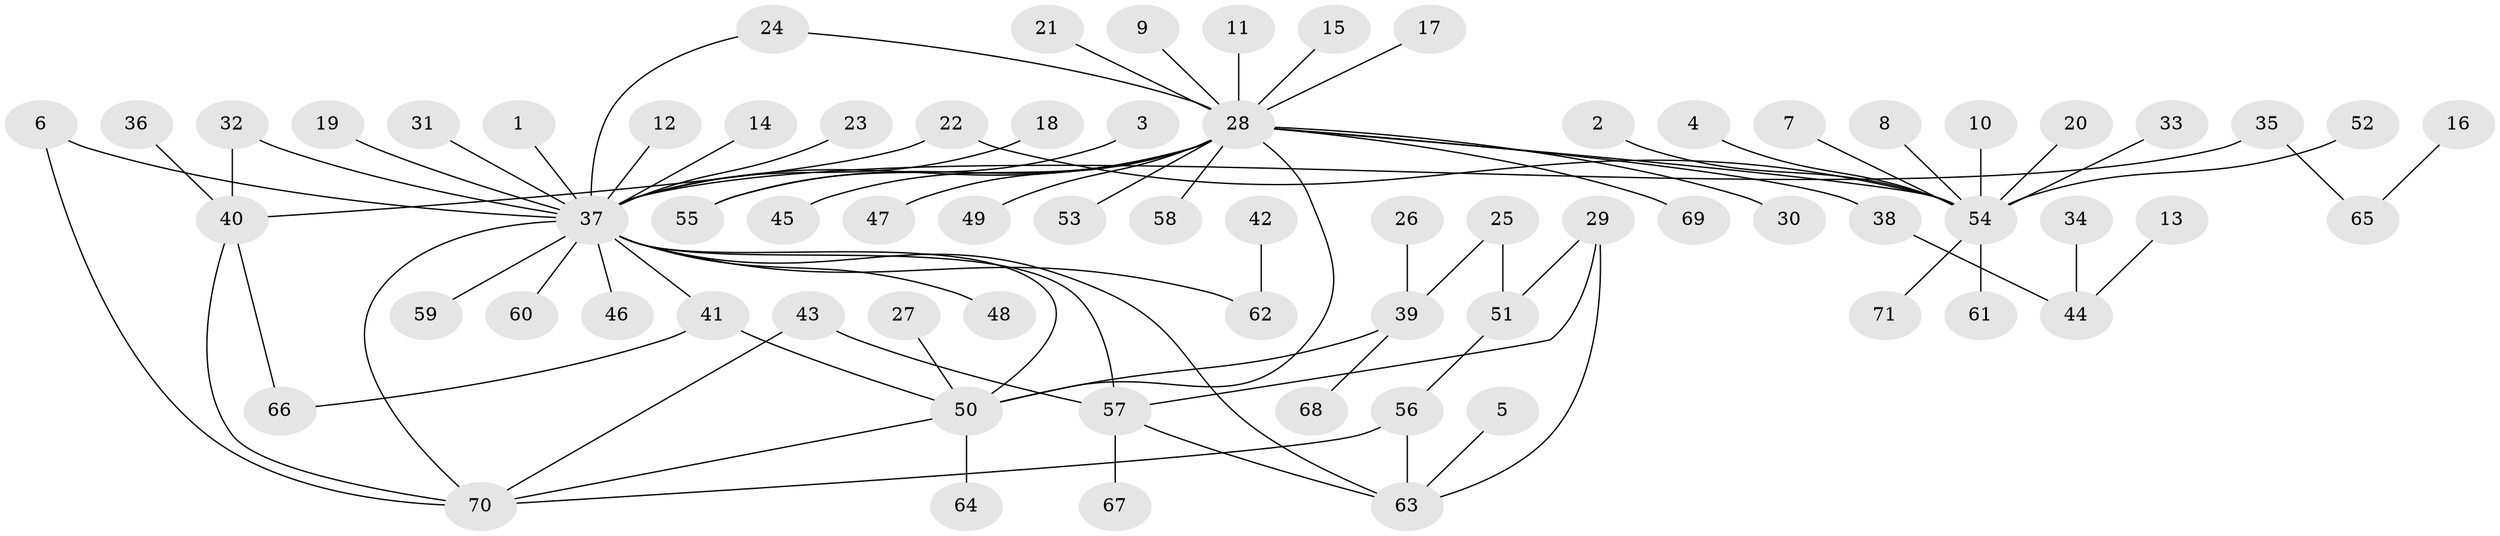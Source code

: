 // original degree distribution, {4: 0.056338028169014086, 18: 0.007042253521126761, 1: 0.5915492957746479, 27: 0.007042253521126761, 6: 0.028169014084507043, 13: 0.007042253521126761, 8: 0.014084507042253521, 5: 0.02112676056338028, 2: 0.176056338028169, 3: 0.09154929577464789}
// Generated by graph-tools (version 1.1) at 2025/50/03/09/25 03:50:00]
// undirected, 71 vertices, 84 edges
graph export_dot {
graph [start="1"]
  node [color=gray90,style=filled];
  1;
  2;
  3;
  4;
  5;
  6;
  7;
  8;
  9;
  10;
  11;
  12;
  13;
  14;
  15;
  16;
  17;
  18;
  19;
  20;
  21;
  22;
  23;
  24;
  25;
  26;
  27;
  28;
  29;
  30;
  31;
  32;
  33;
  34;
  35;
  36;
  37;
  38;
  39;
  40;
  41;
  42;
  43;
  44;
  45;
  46;
  47;
  48;
  49;
  50;
  51;
  52;
  53;
  54;
  55;
  56;
  57;
  58;
  59;
  60;
  61;
  62;
  63;
  64;
  65;
  66;
  67;
  68;
  69;
  70;
  71;
  1 -- 37 [weight=1.0];
  2 -- 54 [weight=1.0];
  3 -- 55 [weight=1.0];
  4 -- 54 [weight=1.0];
  5 -- 63 [weight=1.0];
  6 -- 37 [weight=1.0];
  6 -- 70 [weight=1.0];
  7 -- 54 [weight=1.0];
  8 -- 54 [weight=1.0];
  9 -- 28 [weight=1.0];
  10 -- 54 [weight=1.0];
  11 -- 28 [weight=1.0];
  12 -- 37 [weight=1.0];
  13 -- 44 [weight=1.0];
  14 -- 37 [weight=1.0];
  15 -- 28 [weight=1.0];
  16 -- 65 [weight=1.0];
  17 -- 28 [weight=1.0];
  18 -- 37 [weight=1.0];
  19 -- 37 [weight=1.0];
  20 -- 54 [weight=1.0];
  21 -- 28 [weight=1.0];
  22 -- 40 [weight=1.0];
  22 -- 54 [weight=1.0];
  23 -- 37 [weight=1.0];
  24 -- 28 [weight=1.0];
  24 -- 37 [weight=1.0];
  25 -- 39 [weight=1.0];
  25 -- 51 [weight=1.0];
  26 -- 39 [weight=1.0];
  27 -- 50 [weight=1.0];
  28 -- 30 [weight=1.0];
  28 -- 37 [weight=1.0];
  28 -- 38 [weight=1.0];
  28 -- 45 [weight=1.0];
  28 -- 47 [weight=1.0];
  28 -- 49 [weight=1.0];
  28 -- 50 [weight=1.0];
  28 -- 53 [weight=1.0];
  28 -- 54 [weight=1.0];
  28 -- 55 [weight=1.0];
  28 -- 58 [weight=1.0];
  28 -- 69 [weight=1.0];
  29 -- 51 [weight=1.0];
  29 -- 57 [weight=1.0];
  29 -- 63 [weight=1.0];
  31 -- 37 [weight=1.0];
  32 -- 37 [weight=1.0];
  32 -- 40 [weight=1.0];
  33 -- 54 [weight=1.0];
  34 -- 44 [weight=1.0];
  35 -- 37 [weight=1.0];
  35 -- 65 [weight=1.0];
  36 -- 40 [weight=1.0];
  37 -- 41 [weight=1.0];
  37 -- 46 [weight=1.0];
  37 -- 48 [weight=1.0];
  37 -- 50 [weight=1.0];
  37 -- 57 [weight=1.0];
  37 -- 59 [weight=1.0];
  37 -- 60 [weight=1.0];
  37 -- 62 [weight=1.0];
  37 -- 63 [weight=1.0];
  37 -- 70 [weight=1.0];
  38 -- 44 [weight=1.0];
  39 -- 50 [weight=1.0];
  39 -- 68 [weight=1.0];
  40 -- 66 [weight=1.0];
  40 -- 70 [weight=1.0];
  41 -- 50 [weight=1.0];
  41 -- 66 [weight=1.0];
  42 -- 62 [weight=1.0];
  43 -- 57 [weight=1.0];
  43 -- 70 [weight=1.0];
  50 -- 64 [weight=1.0];
  50 -- 70 [weight=1.0];
  51 -- 56 [weight=1.0];
  52 -- 54 [weight=1.0];
  54 -- 61 [weight=1.0];
  54 -- 71 [weight=1.0];
  56 -- 63 [weight=1.0];
  56 -- 70 [weight=1.0];
  57 -- 63 [weight=1.0];
  57 -- 67 [weight=1.0];
}

